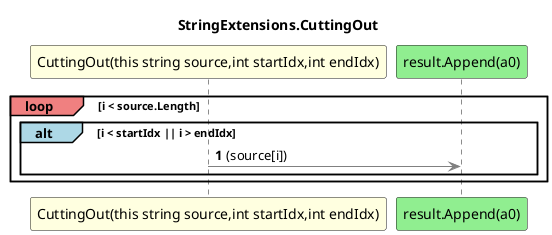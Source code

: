 @startuml StringExtensions.CuttingOut
title StringExtensions.CuttingOut
participant "CuttingOut(this string source,int startIdx,int endIdx)" as CuttingOut_p0_p1_p2 #LightYellow
participant "result.Append(a0)" as result_Append_a0 #LightGreen
autonumber
loop#LightCoral i < source.Length
    alt#LightBlue i < startIdx || i > endIdx
        CuttingOut_p0_p1_p2 -[#grey]> result_Append_a0 : (source[i])
    end
end
@enduml
